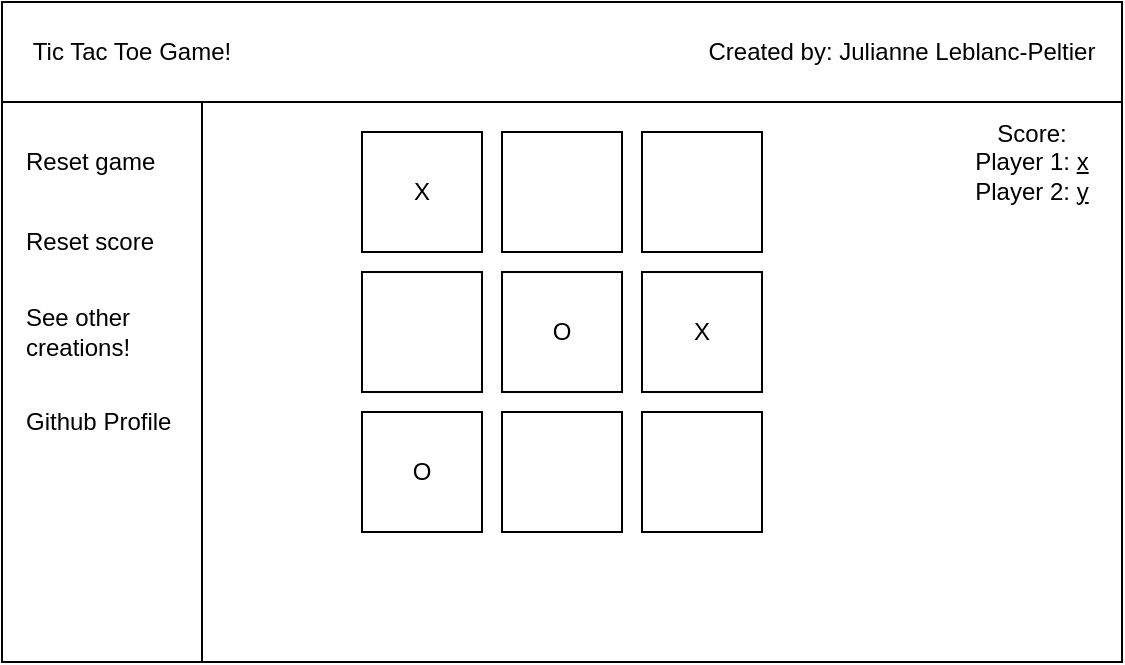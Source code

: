 <mxfile>
    <diagram id="RWJxVHyO0a5ZmDyv5sZg" name="Page-1">
        <mxGraphModel dx="873" dy="454" grid="1" gridSize="10" guides="1" tooltips="1" connect="1" arrows="1" fold="1" page="1" pageScale="1" pageWidth="850" pageHeight="1100" math="0" shadow="0">
            <root>
                <mxCell id="0"/>
                <mxCell id="1" parent="0"/>
                <mxCell id="2" value="" style="rounded=0;whiteSpace=wrap;html=1;" vertex="1" parent="1">
                    <mxGeometry x="130" y="20" width="560" height="330" as="geometry"/>
                </mxCell>
                <mxCell id="20" value="" style="rounded=0;whiteSpace=wrap;html=1;" vertex="1" parent="1">
                    <mxGeometry x="130" y="20" width="100" height="330" as="geometry"/>
                </mxCell>
                <mxCell id="4" value="X" style="whiteSpace=wrap;html=1;aspect=fixed;" vertex="1" parent="1">
                    <mxGeometry x="310" y="85" width="60" height="60" as="geometry"/>
                </mxCell>
                <mxCell id="5" value="" style="whiteSpace=wrap;html=1;aspect=fixed;" vertex="1" parent="1">
                    <mxGeometry x="380" y="85" width="60" height="60" as="geometry"/>
                </mxCell>
                <mxCell id="6" value="" style="whiteSpace=wrap;html=1;aspect=fixed;" vertex="1" parent="1">
                    <mxGeometry x="450" y="85" width="60" height="60" as="geometry"/>
                </mxCell>
                <mxCell id="7" value="" style="whiteSpace=wrap;html=1;aspect=fixed;" vertex="1" parent="1">
                    <mxGeometry x="310" y="155" width="60" height="60" as="geometry"/>
                </mxCell>
                <mxCell id="8" value="O" style="whiteSpace=wrap;html=1;aspect=fixed;" vertex="1" parent="1">
                    <mxGeometry x="380" y="155" width="60" height="60" as="geometry"/>
                </mxCell>
                <mxCell id="9" value="X" style="whiteSpace=wrap;html=1;aspect=fixed;" vertex="1" parent="1">
                    <mxGeometry x="450" y="155" width="60" height="60" as="geometry"/>
                </mxCell>
                <mxCell id="10" value="" style="whiteSpace=wrap;html=1;aspect=fixed;" vertex="1" parent="1">
                    <mxGeometry x="450" y="225" width="60" height="60" as="geometry"/>
                </mxCell>
                <mxCell id="11" value="" style="whiteSpace=wrap;html=1;aspect=fixed;" vertex="1" parent="1">
                    <mxGeometry x="380" y="225" width="60" height="60" as="geometry"/>
                </mxCell>
                <mxCell id="12" value="O" style="whiteSpace=wrap;html=1;aspect=fixed;" vertex="1" parent="1">
                    <mxGeometry x="310" y="225" width="60" height="60" as="geometry"/>
                </mxCell>
                <mxCell id="19" value="" style="rounded=0;whiteSpace=wrap;html=1;" vertex="1" parent="1">
                    <mxGeometry x="130" y="20" width="560" height="50" as="geometry"/>
                </mxCell>
                <mxCell id="13" value="Tic Tac Toe Game!" style="text;html=1;strokeColor=none;fillColor=none;align=center;verticalAlign=middle;whiteSpace=wrap;rounded=0;" vertex="1" parent="1">
                    <mxGeometry x="140" y="30" width="110" height="30" as="geometry"/>
                </mxCell>
                <mxCell id="14" value="Created by: Julianne Leblanc-Peltier" style="text;html=1;strokeColor=none;fillColor=none;align=center;verticalAlign=middle;whiteSpace=wrap;rounded=0;" vertex="1" parent="1">
                    <mxGeometry x="480" y="30" width="200" height="30" as="geometry"/>
                </mxCell>
                <mxCell id="15" value="See other creations!" style="text;html=1;strokeColor=none;fillColor=none;align=left;verticalAlign=middle;whiteSpace=wrap;rounded=0;" vertex="1" parent="1">
                    <mxGeometry x="140" y="170" width="80" height="30" as="geometry"/>
                </mxCell>
                <mxCell id="17" value="Reset game" style="text;html=1;strokeColor=none;fillColor=none;align=left;verticalAlign=middle;whiteSpace=wrap;rounded=0;" vertex="1" parent="1">
                    <mxGeometry x="140" y="85" width="80" height="30" as="geometry"/>
                </mxCell>
                <mxCell id="18" value="Github Profile" style="text;html=1;strokeColor=none;fillColor=none;align=left;verticalAlign=middle;whiteSpace=wrap;rounded=0;" vertex="1" parent="1">
                    <mxGeometry x="140" y="215" width="80" height="30" as="geometry"/>
                </mxCell>
                <mxCell id="21" value="Score:&lt;br&gt;Player 1: &lt;u&gt;x&lt;/u&gt;&lt;br&gt;Player 2: &lt;u&gt;y&lt;/u&gt;" style="text;html=1;strokeColor=none;fillColor=none;align=center;verticalAlign=middle;whiteSpace=wrap;rounded=0;" vertex="1" parent="1">
                    <mxGeometry x="610" y="85" width="70" height="30" as="geometry"/>
                </mxCell>
                <mxCell id="22" value="Reset score" style="text;html=1;strokeColor=none;fillColor=none;align=left;verticalAlign=middle;whiteSpace=wrap;rounded=0;" vertex="1" parent="1">
                    <mxGeometry x="140" y="125" width="70" height="30" as="geometry"/>
                </mxCell>
            </root>
        </mxGraphModel>
    </diagram>
</mxfile>